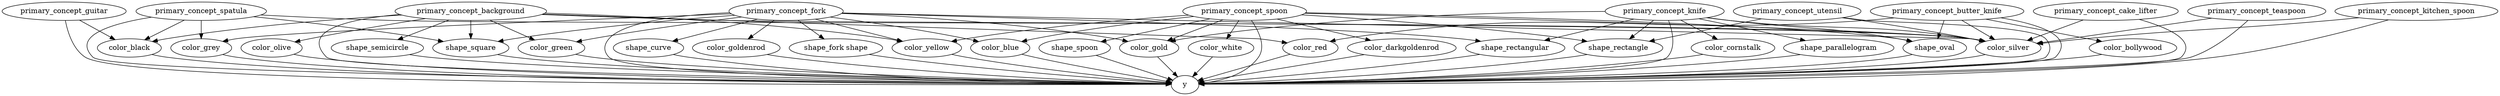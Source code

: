 strict digraph  {
primary_concept_spatula;
y;
color_silver;
primary_concept_background;
color_green;
primary_concept_spoon;
color_yellow;
shape_oval;
shape_rectangle;
shape_square;
primary_concept_fork;
color_gold;
shape_curve;
color_blue;
color_black;
primary_concept_knife;
color_cornstalk;
shape_parallelogram;
shape_rectangular;
primary_concept_butter_knife;
color_red;
shape_semicircle;
color_goldenrod;
color_darkgoldenrod;
color_bollywood;
color_grey;
color_olive;
"shape_fork shape";
primary_concept_cake_lifter;
primary_concept_guitar;
color_white;
shape_spoon;
primary_concept_utensil;
primary_concept_teaspoon;
primary_concept_kitchen_spoon;
primary_concept_spatula -> y;
primary_concept_spatula -> color_silver;
primary_concept_spatula -> color_black;
primary_concept_spatula -> color_grey;
primary_concept_spatula -> shape_square;
color_silver -> y;
primary_concept_background -> y;
primary_concept_background -> color_green;
primary_concept_background -> shape_square;
primary_concept_background -> color_black;
primary_concept_background -> color_red;
primary_concept_background -> shape_semicircle;
primary_concept_background -> color_olive;
primary_concept_background -> color_yellow;
primary_concept_background -> color_silver;
color_green -> y;
primary_concept_spoon -> y;
primary_concept_spoon -> color_yellow;
primary_concept_spoon -> shape_oval;
primary_concept_spoon -> shape_rectangle;
primary_concept_spoon -> color_silver;
primary_concept_spoon -> color_blue;
primary_concept_spoon -> color_darkgoldenrod;
primary_concept_spoon -> color_gold;
primary_concept_spoon -> color_white;
primary_concept_spoon -> shape_spoon;
color_yellow -> y;
shape_oval -> y;
shape_rectangle -> y;
shape_square -> y;
primary_concept_fork -> y;
primary_concept_fork -> color_gold;
primary_concept_fork -> shape_curve;
primary_concept_fork -> color_blue;
primary_concept_fork -> color_yellow;
primary_concept_fork -> color_silver;
primary_concept_fork -> shape_rectangular;
primary_concept_fork -> color_green;
primary_concept_fork -> shape_square;
primary_concept_fork -> color_goldenrod;
primary_concept_fork -> "shape_fork shape";
primary_concept_fork -> color_grey;
color_gold -> y;
shape_curve -> y;
color_blue -> y;
color_black -> y;
primary_concept_knife -> y;
primary_concept_knife -> color_cornstalk;
primary_concept_knife -> shape_parallelogram;
primary_concept_knife -> shape_oval;
primary_concept_knife -> color_silver;
primary_concept_knife -> shape_rectangular;
primary_concept_knife -> shape_rectangle;
primary_concept_knife -> color_gold;
color_cornstalk -> y;
shape_parallelogram -> y;
shape_rectangular -> y;
primary_concept_butter_knife -> y;
primary_concept_butter_knife -> color_silver;
primary_concept_butter_knife -> shape_oval;
primary_concept_butter_knife -> color_bollywood;
primary_concept_butter_knife -> color_red;
color_red -> y;
shape_semicircle -> y;
color_goldenrod -> y;
color_darkgoldenrod -> y;
color_bollywood -> y;
color_grey -> y;
color_olive -> y;
"shape_fork shape" -> y;
primary_concept_cake_lifter -> y;
primary_concept_cake_lifter -> color_silver;
primary_concept_guitar -> y;
primary_concept_guitar -> color_black;
color_white -> y;
shape_spoon -> y;
primary_concept_utensil -> y;
primary_concept_utensil -> color_silver;
primary_concept_utensil -> shape_rectangle;
primary_concept_teaspoon -> y;
primary_concept_teaspoon -> color_silver;
primary_concept_kitchen_spoon -> y;
primary_concept_kitchen_spoon -> color_silver;
}
